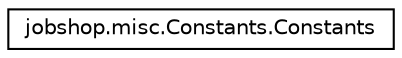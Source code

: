 digraph "Graphical Class Hierarchy"
{
  edge [fontname="Helvetica",fontsize="10",labelfontname="Helvetica",labelfontsize="10"];
  node [fontname="Helvetica",fontsize="10",shape=record];
  rankdir="LR";
  Node1 [label="jobshop.misc.Constants.Constants",height=0.2,width=0.4,color="black", fillcolor="white", style="filled",URL="$classjobshop_1_1misc_1_1_constants_1_1_constants.html"];
}
